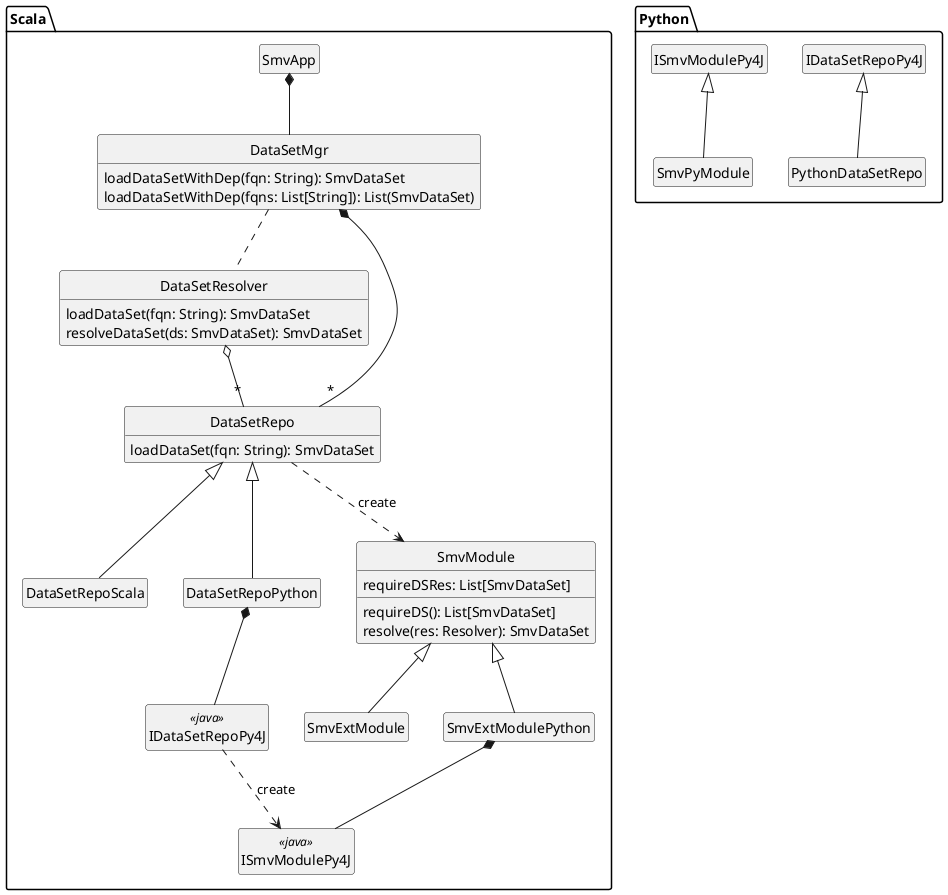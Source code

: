 @startuml

hide empty methods
hide empty fields
hide circle

package Scala {
  class SmvApp
  class DataSetMgr {
    loadDataSetWithDep(fqn: String): SmvDataSet
    loadDataSetWithDep(fqns: List[String]): List(SmvDataSet)
  }
  class DataSetResolver {
    loadDataSet(fqn: String): SmvDataSet
    resolveDataSet(ds: SmvDataSet): SmvDataSet
  }
  class DataSetRepo {
    loadDataSet(fqn: String): SmvDataSet
  }
  class DataSetRepoScala extends DataSetRepo
  class DataSetRepoPython extends DataSetRepo
  class IDataSetRepoPy4J <<java>>
  class SmvModule {
    requireDS(): List[SmvDataSet]
    resolve(res: Resolver): SmvDataSet
    requireDSRes: List[SmvDataSet]
  }
  class SmvExtModule extends SmvModule
  class SmvExtModulePython extends SmvModule
  class ISmvModulePy4J <<java>>

  SmvApp *-- DataSetMgr
  DataSetMgr .. DataSetResolver
  DataSetMgr *-- "*" DataSetRepo
  DataSetResolver o-- "*"   DataSetRepo
  DataSetRepo ..> SmvModule : "create"
  SmvExtModulePython *-- ISmvModulePy4J
  DataSetRepoPython *-- IDataSetRepoPy4J
  IDataSetRepoPy4J ..> ISmvModulePy4J : "create"
}

package Python {
  class PythonDataSetRepo extends IDataSetRepoPy4J
  class SmvPyModule extends ISmvModulePy4J
}

@enduml

